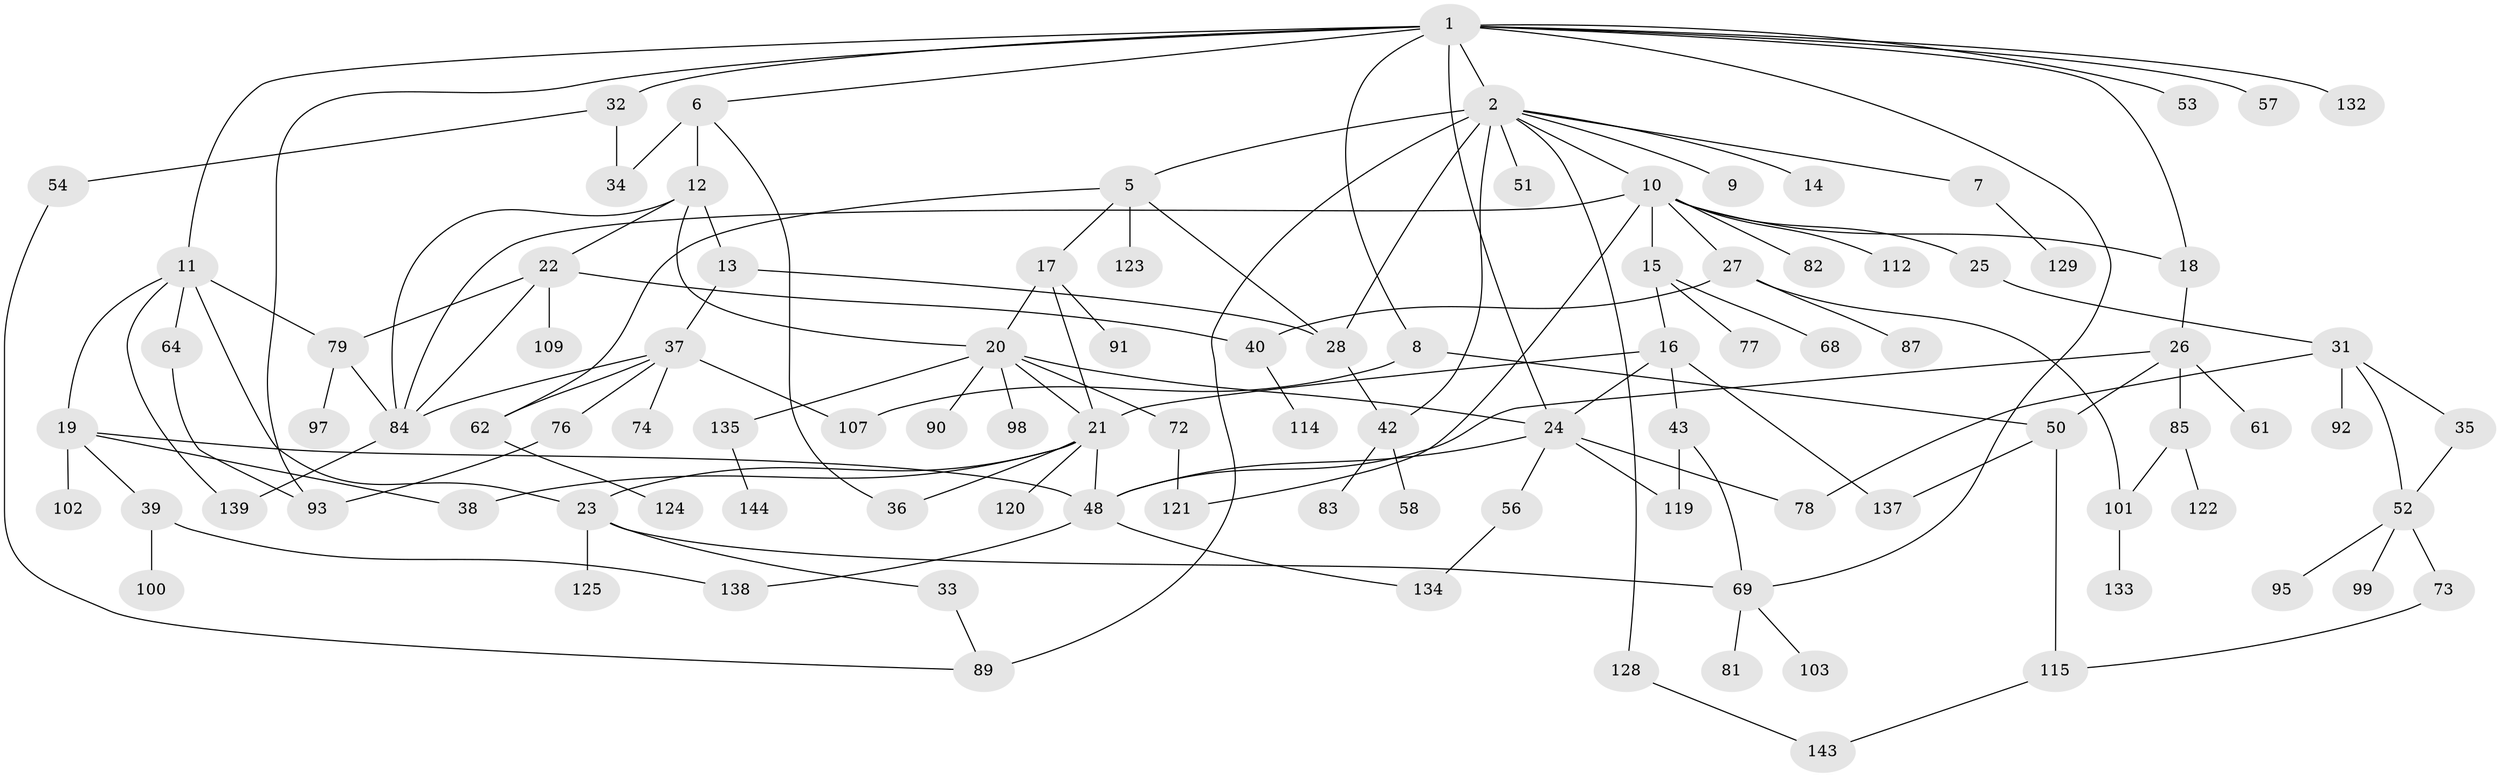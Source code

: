 // original degree distribution, {9: 0.013793103448275862, 5: 0.06206896551724138, 4: 0.1103448275862069, 2: 0.3103448275862069, 3: 0.16551724137931034, 1: 0.2896551724137931, 8: 0.013793103448275862, 6: 0.027586206896551724, 7: 0.006896551724137931}
// Generated by graph-tools (version 1.1) at 2025/41/03/06/25 10:41:25]
// undirected, 101 vertices, 142 edges
graph export_dot {
graph [start="1"]
  node [color=gray90,style=filled];
  1 [super="+4"];
  2 [super="+3"];
  5 [super="+59"];
  6 [super="+80"];
  7 [super="+110"];
  8 [super="+65"];
  9;
  10 [super="+30"];
  11 [super="+130"];
  12 [super="+96"];
  13;
  14 [super="+70"];
  15;
  16 [super="+106"];
  17 [super="+46"];
  18 [super="+108"];
  19 [super="+126"];
  20 [super="+29"];
  21 [super="+47"];
  22 [super="+66"];
  23 [super="+88"];
  24 [super="+44"];
  25;
  26 [super="+55"];
  27;
  28;
  31;
  32;
  33;
  34 [super="+127"];
  35 [super="+117"];
  36 [super="+49"];
  37 [super="+41"];
  38 [super="+60"];
  39;
  40 [super="+71"];
  42 [super="+45"];
  43 [super="+141"];
  48 [super="+113"];
  50 [super="+94"];
  51;
  52 [super="+111"];
  53;
  54 [super="+67"];
  56;
  57 [super="+116"];
  58 [super="+63"];
  61;
  62;
  64;
  68;
  69 [super="+75"];
  72;
  73;
  74;
  76;
  77;
  78 [super="+142"];
  79;
  81;
  82;
  83;
  84 [super="+131"];
  85 [super="+86"];
  87;
  89 [super="+104"];
  90;
  91;
  92;
  93 [super="+105"];
  95;
  97;
  98;
  99;
  100;
  101;
  102;
  103;
  107;
  109;
  112;
  114;
  115 [super="+118"];
  119;
  120;
  121 [super="+136"];
  122;
  123;
  124 [super="+145"];
  125;
  128;
  129;
  132;
  133;
  134;
  135 [super="+140"];
  137;
  138;
  139;
  143;
  144;
  1 -- 2;
  1 -- 8;
  1 -- 11;
  1 -- 18;
  1 -- 32;
  1 -- 132;
  1 -- 93;
  1 -- 53;
  1 -- 6;
  1 -- 24;
  1 -- 57;
  1 -- 69;
  2 -- 7;
  2 -- 9;
  2 -- 10;
  2 -- 14;
  2 -- 89 [weight=2];
  2 -- 128;
  2 -- 28;
  2 -- 51;
  2 -- 5;
  2 -- 42;
  5 -- 17;
  5 -- 28;
  5 -- 123;
  5 -- 62;
  6 -- 12 [weight=2];
  6 -- 36;
  6 -- 34;
  7 -- 129;
  8 -- 50;
  8 -- 107;
  10 -- 15;
  10 -- 25;
  10 -- 27;
  10 -- 112;
  10 -- 84;
  10 -- 121;
  10 -- 18;
  10 -- 82;
  11 -- 19;
  11 -- 23;
  11 -- 64;
  11 -- 139;
  11 -- 79;
  12 -- 13;
  12 -- 22;
  12 -- 20;
  12 -- 84;
  13 -- 37;
  13 -- 28;
  15 -- 16;
  15 -- 68;
  15 -- 77;
  16 -- 21;
  16 -- 43;
  16 -- 137;
  16 -- 24;
  17 -- 20;
  17 -- 91;
  17 -- 21;
  18 -- 26;
  19 -- 38;
  19 -- 39;
  19 -- 102;
  19 -- 48;
  20 -- 90;
  20 -- 98;
  20 -- 135 [weight=2];
  20 -- 72;
  20 -- 21;
  20 -- 24;
  21 -- 36;
  21 -- 48;
  21 -- 23;
  21 -- 120;
  21 -- 38;
  22 -- 40;
  22 -- 79;
  22 -- 109;
  22 -- 84;
  23 -- 33;
  23 -- 69;
  23 -- 125;
  24 -- 48;
  24 -- 56;
  24 -- 119;
  24 -- 78;
  25 -- 31;
  26 -- 85;
  26 -- 50;
  26 -- 48;
  26 -- 61;
  27 -- 87;
  27 -- 101;
  27 -- 40;
  28 -- 42;
  31 -- 35;
  31 -- 52;
  31 -- 92;
  31 -- 78;
  32 -- 34;
  32 -- 54;
  33 -- 89;
  35 -- 52;
  37 -- 62;
  37 -- 74;
  37 -- 107;
  37 -- 76;
  37 -- 84;
  39 -- 100;
  39 -- 138;
  40 -- 114;
  42 -- 58;
  42 -- 83;
  43 -- 69;
  43 -- 119;
  48 -- 138;
  48 -- 134;
  50 -- 137;
  50 -- 115;
  52 -- 73;
  52 -- 95;
  52 -- 99;
  54 -- 89;
  56 -- 134;
  62 -- 124;
  64 -- 93;
  69 -- 81;
  69 -- 103;
  72 -- 121;
  73 -- 115;
  76 -- 93;
  79 -- 97;
  79 -- 84;
  84 -- 139;
  85 -- 101;
  85 -- 122;
  101 -- 133;
  115 -- 143;
  128 -- 143;
  135 -- 144;
}

